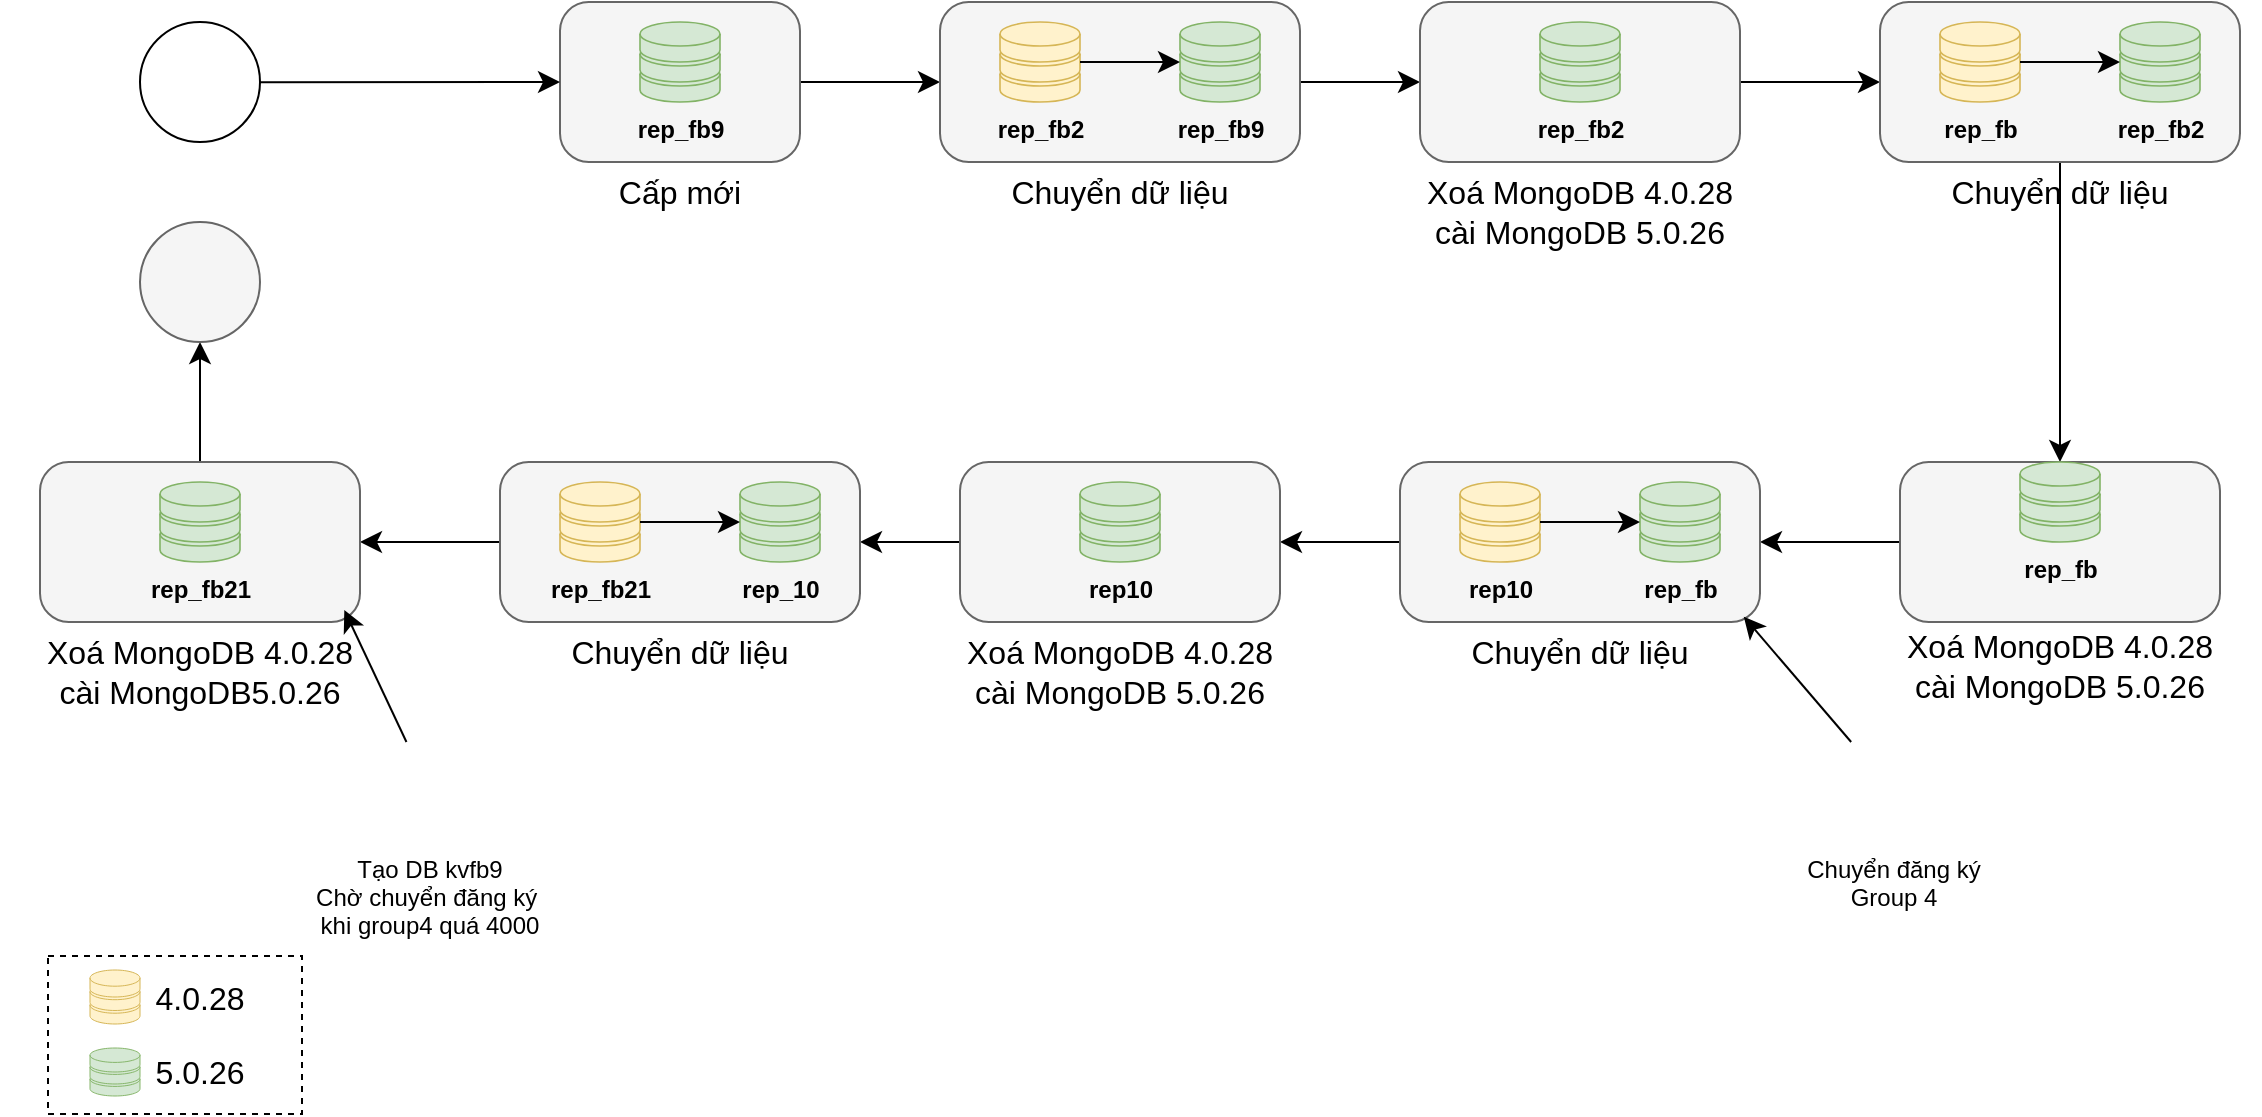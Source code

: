 <mxfile version="24.7.6" pages="2">
  <diagram name="Copy Data Plan" id="ix5Zt33PAQwgsV7Q0Ln3">
    <mxGraphModel dx="3962" dy="2485" grid="0" gridSize="10" guides="1" tooltips="1" connect="1" arrows="1" fold="1" page="1" pageScale="1" pageWidth="1169" pageHeight="827" math="0" shadow="0">
      <root>
        <mxCell id="0" />
        <mxCell id="1" parent="0" />
        <mxCell id="bPqM1AxZNPVaJdWIuvIf-173" value="" style="rounded=0;whiteSpace=wrap;html=1;dashed=1;" parent="1" vertex="1">
          <mxGeometry x="-1726" y="-583" width="127" height="79" as="geometry" />
        </mxCell>
        <mxCell id="bPqM1AxZNPVaJdWIuvIf-102" style="edgeStyle=none;curved=1;rounded=0;orthogonalLoop=1;jettySize=auto;html=1;fontSize=12;startSize=8;endSize=8;" parent="1" source="bPqM1AxZNPVaJdWIuvIf-97" target="bPqM1AxZNPVaJdWIuvIf-99" edge="1">
          <mxGeometry relative="1" as="geometry" />
        </mxCell>
        <mxCell id="bPqM1AxZNPVaJdWIuvIf-97" value="" style="rounded=1;whiteSpace=wrap;html=1;arcSize=18;fillColor=#f5f5f5;fontColor=#333333;strokeColor=#666666;" parent="1" vertex="1">
          <mxGeometry x="-1470" y="-1060" width="120" height="80" as="geometry" />
        </mxCell>
        <mxCell id="bPqM1AxZNPVaJdWIuvIf-91" value="&lt;b&gt;rep_fb9&lt;/b&gt;" style="verticalAlign=top;verticalLabelPosition=bottom;labelPosition=center;align=center;html=1;outlineConnect=0;gradientDirection=north;strokeWidth=2;shape=mxgraph.networks.storage;fillColor=#d5e8d4;strokeColor=#82b366;" parent="1" vertex="1">
          <mxGeometry x="-1430" y="-1050" width="40" height="40" as="geometry" />
        </mxCell>
        <mxCell id="bPqM1AxZNPVaJdWIuvIf-96" value="" style="edgeStyle=none;curved=1;rounded=0;orthogonalLoop=1;jettySize=auto;html=1;fontSize=12;startSize=8;endSize=8;entryX=0;entryY=0.5;entryDx=0;entryDy=0;" parent="1" source="bPqM1AxZNPVaJdWIuvIf-93" target="bPqM1AxZNPVaJdWIuvIf-97" edge="1">
          <mxGeometry relative="1" as="geometry">
            <mxPoint x="-1470" y="-1030" as="targetPoint" />
          </mxGeometry>
        </mxCell>
        <mxCell id="bPqM1AxZNPVaJdWIuvIf-93" value="" style="ellipse;whiteSpace=wrap;html=1;aspect=fixed;" parent="1" vertex="1">
          <mxGeometry x="-1680" y="-1050" width="60" height="60" as="geometry" />
        </mxCell>
        <mxCell id="bPqM1AxZNPVaJdWIuvIf-98" value="Cấp mới" style="text;html=1;align=center;verticalAlign=middle;whiteSpace=wrap;rounded=0;fontSize=16;" parent="1" vertex="1">
          <mxGeometry x="-1450" y="-980" width="80" height="30" as="geometry" />
        </mxCell>
        <mxCell id="bPqM1AxZNPVaJdWIuvIf-107" style="edgeStyle=none;curved=1;rounded=0;orthogonalLoop=1;jettySize=auto;html=1;entryX=0;entryY=0.5;entryDx=0;entryDy=0;fontSize=12;startSize=8;endSize=8;" parent="1" source="bPqM1AxZNPVaJdWIuvIf-99" target="bPqM1AxZNPVaJdWIuvIf-105" edge="1">
          <mxGeometry relative="1" as="geometry" />
        </mxCell>
        <mxCell id="bPqM1AxZNPVaJdWIuvIf-99" value="" style="rounded=1;whiteSpace=wrap;html=1;arcSize=18;fillColor=#f5f5f5;fontColor=#333333;strokeColor=#666666;" parent="1" vertex="1">
          <mxGeometry x="-1280" y="-1060" width="180" height="80" as="geometry" />
        </mxCell>
        <mxCell id="bPqM1AxZNPVaJdWIuvIf-100" value="&lt;b&gt;rep_fb2&lt;/b&gt;" style="verticalAlign=top;verticalLabelPosition=bottom;labelPosition=center;align=center;html=1;outlineConnect=0;gradientDirection=north;strokeWidth=2;shape=mxgraph.networks.storage;fillColor=#fff2cc;strokeColor=#d6b656;" parent="1" vertex="1">
          <mxGeometry x="-1250" y="-1050" width="40" height="40" as="geometry" />
        </mxCell>
        <mxCell id="bPqM1AxZNPVaJdWIuvIf-101" value="Chuyển dữ liệu" style="text;html=1;align=center;verticalAlign=middle;whiteSpace=wrap;rounded=0;fontSize=16;" parent="1" vertex="1">
          <mxGeometry x="-1255" y="-980" width="130" height="30" as="geometry" />
        </mxCell>
        <mxCell id="bPqM1AxZNPVaJdWIuvIf-103" value="&lt;b&gt;rep_fb9&lt;/b&gt;" style="verticalAlign=top;verticalLabelPosition=bottom;labelPosition=center;align=center;html=1;outlineConnect=0;gradientDirection=north;strokeWidth=2;shape=mxgraph.networks.storage;fillColor=#d5e8d4;strokeColor=#82b366;" parent="1" vertex="1">
          <mxGeometry x="-1160" y="-1050" width="40" height="40" as="geometry" />
        </mxCell>
        <mxCell id="bPqM1AxZNPVaJdWIuvIf-104" style="edgeStyle=none;curved=1;rounded=0;orthogonalLoop=1;jettySize=auto;html=1;entryX=0;entryY=0.5;entryDx=0;entryDy=0;entryPerimeter=0;fontSize=12;startSize=8;endSize=8;" parent="1" source="bPqM1AxZNPVaJdWIuvIf-100" target="bPqM1AxZNPVaJdWIuvIf-103" edge="1">
          <mxGeometry relative="1" as="geometry" />
        </mxCell>
        <mxCell id="bPqM1AxZNPVaJdWIuvIf-124" style="edgeStyle=none;curved=1;rounded=0;orthogonalLoop=1;jettySize=auto;html=1;entryX=0;entryY=0.5;entryDx=0;entryDy=0;fontSize=12;startSize=8;endSize=8;" parent="1" source="bPqM1AxZNPVaJdWIuvIf-105" target="bPqM1AxZNPVaJdWIuvIf-119" edge="1">
          <mxGeometry relative="1" as="geometry" />
        </mxCell>
        <mxCell id="bPqM1AxZNPVaJdWIuvIf-105" value="" style="rounded=1;whiteSpace=wrap;html=1;arcSize=18;fillColor=#f5f5f5;fontColor=#333333;strokeColor=#666666;" parent="1" vertex="1">
          <mxGeometry x="-1040" y="-1060" width="160" height="80" as="geometry" />
        </mxCell>
        <mxCell id="bPqM1AxZNPVaJdWIuvIf-106" value="&lt;b&gt;rep_fb2&lt;/b&gt;" style="verticalAlign=top;verticalLabelPosition=bottom;labelPosition=center;align=center;html=1;outlineConnect=0;gradientDirection=north;strokeWidth=2;shape=mxgraph.networks.storage;fillColor=#d5e8d4;strokeColor=#82b366;" parent="1" vertex="1">
          <mxGeometry x="-980" y="-1050" width="40" height="40" as="geometry" />
        </mxCell>
        <mxCell id="bPqM1AxZNPVaJdWIuvIf-108" value="Xoá MongoDB 4.0.28&lt;div&gt;cài MongoDB 5.0.26&lt;/div&gt;" style="text;html=1;align=center;verticalAlign=middle;whiteSpace=wrap;rounded=0;fontSize=16;" parent="1" vertex="1">
          <mxGeometry x="-1060" y="-970" width="200" height="30" as="geometry" />
        </mxCell>
        <mxCell id="bPqM1AxZNPVaJdWIuvIf-128" style="edgeStyle=none;curved=1;rounded=0;orthogonalLoop=1;jettySize=auto;html=1;entryX=0.5;entryY=0;entryDx=0;entryDy=0;fontSize=12;startSize=8;endSize=8;" parent="1" source="bPqM1AxZNPVaJdWIuvIf-119" target="bPqM1AxZNPVaJdWIuvIf-125" edge="1">
          <mxGeometry relative="1" as="geometry" />
        </mxCell>
        <mxCell id="bPqM1AxZNPVaJdWIuvIf-119" value="" style="rounded=1;whiteSpace=wrap;html=1;arcSize=18;fillColor=#f5f5f5;fontColor=#333333;strokeColor=#666666;" parent="1" vertex="1">
          <mxGeometry x="-810" y="-1060" width="180" height="80" as="geometry" />
        </mxCell>
        <mxCell id="bPqM1AxZNPVaJdWIuvIf-120" value="&lt;b&gt;rep_fb&lt;/b&gt;" style="verticalAlign=top;verticalLabelPosition=bottom;labelPosition=center;align=center;html=1;outlineConnect=0;gradientDirection=north;strokeWidth=2;shape=mxgraph.networks.storage;fillColor=#fff2cc;strokeColor=#d6b656;" parent="1" vertex="1">
          <mxGeometry x="-780" y="-1050" width="40" height="40" as="geometry" />
        </mxCell>
        <mxCell id="bPqM1AxZNPVaJdWIuvIf-121" value="Chuyển dữ liệu" style="text;html=1;align=center;verticalAlign=middle;whiteSpace=wrap;rounded=0;fontSize=16;" parent="1" vertex="1">
          <mxGeometry x="-785" y="-980" width="130" height="30" as="geometry" />
        </mxCell>
        <mxCell id="bPqM1AxZNPVaJdWIuvIf-122" value="&lt;b&gt;rep_fb2&lt;/b&gt;" style="verticalAlign=top;verticalLabelPosition=bottom;labelPosition=center;align=center;html=1;outlineConnect=0;gradientDirection=north;strokeWidth=2;shape=mxgraph.networks.storage;fillColor=#d5e8d4;strokeColor=#82b366;" parent="1" vertex="1">
          <mxGeometry x="-690" y="-1050" width="40" height="40" as="geometry" />
        </mxCell>
        <mxCell id="bPqM1AxZNPVaJdWIuvIf-123" style="edgeStyle=none;curved=1;rounded=0;orthogonalLoop=1;jettySize=auto;html=1;entryX=0;entryY=0.5;entryDx=0;entryDy=0;entryPerimeter=0;fontSize=12;startSize=8;endSize=8;" parent="1" source="bPqM1AxZNPVaJdWIuvIf-120" target="bPqM1AxZNPVaJdWIuvIf-122" edge="1">
          <mxGeometry relative="1" as="geometry" />
        </mxCell>
        <mxCell id="bPqM1AxZNPVaJdWIuvIf-144" style="edgeStyle=none;curved=1;rounded=0;orthogonalLoop=1;jettySize=auto;html=1;fontSize=12;startSize=8;endSize=8;" parent="1" source="bPqM1AxZNPVaJdWIuvIf-125" target="bPqM1AxZNPVaJdWIuvIf-139" edge="1">
          <mxGeometry relative="1" as="geometry" />
        </mxCell>
        <mxCell id="bPqM1AxZNPVaJdWIuvIf-125" value="" style="rounded=1;whiteSpace=wrap;html=1;arcSize=18;fillColor=#f5f5f5;fontColor=#333333;strokeColor=#666666;" parent="1" vertex="1">
          <mxGeometry x="-800" y="-830" width="160" height="80" as="geometry" />
        </mxCell>
        <mxCell id="bPqM1AxZNPVaJdWIuvIf-126" value="&lt;b&gt;rep_fb&lt;/b&gt;" style="verticalAlign=top;verticalLabelPosition=bottom;labelPosition=center;align=center;html=1;outlineConnect=0;gradientDirection=north;strokeWidth=2;shape=mxgraph.networks.storage;fillColor=#d5e8d4;strokeColor=#82b366;" parent="1" vertex="1">
          <mxGeometry x="-740" y="-830" width="40" height="40" as="geometry" />
        </mxCell>
        <mxCell id="bPqM1AxZNPVaJdWIuvIf-127" value="Xoá MongoDB 4.0.28&lt;div&gt;cài MongoDB 5.0.26&lt;/div&gt;" style="text;html=1;align=center;verticalAlign=middle;whiteSpace=wrap;rounded=0;fontSize=16;" parent="1" vertex="1">
          <mxGeometry x="-820" y="-743" width="200" height="30" as="geometry" />
        </mxCell>
        <mxCell id="bPqM1AxZNPVaJdWIuvIf-148" style="edgeStyle=none;curved=1;rounded=0;orthogonalLoop=1;jettySize=auto;html=1;entryX=1;entryY=0.5;entryDx=0;entryDy=0;fontSize=12;startSize=8;endSize=8;" parent="1" source="bPqM1AxZNPVaJdWIuvIf-139" target="bPqM1AxZNPVaJdWIuvIf-145" edge="1">
          <mxGeometry relative="1" as="geometry" />
        </mxCell>
        <mxCell id="bPqM1AxZNPVaJdWIuvIf-139" value="" style="rounded=1;whiteSpace=wrap;html=1;arcSize=18;fillColor=#f5f5f5;fontColor=#333333;strokeColor=#666666;" parent="1" vertex="1">
          <mxGeometry x="-1050" y="-830" width="180" height="80" as="geometry" />
        </mxCell>
        <mxCell id="bPqM1AxZNPVaJdWIuvIf-140" value="&lt;b&gt;rep10&lt;/b&gt;" style="verticalAlign=top;verticalLabelPosition=bottom;labelPosition=center;align=center;html=1;outlineConnect=0;gradientDirection=north;strokeWidth=2;shape=mxgraph.networks.storage;fillColor=#fff2cc;strokeColor=#d6b656;" parent="1" vertex="1">
          <mxGeometry x="-1020" y="-820" width="40" height="40" as="geometry" />
        </mxCell>
        <mxCell id="bPqM1AxZNPVaJdWIuvIf-141" value="Chuyển dữ liệu" style="text;html=1;align=center;verticalAlign=middle;whiteSpace=wrap;rounded=0;fontSize=16;" parent="1" vertex="1">
          <mxGeometry x="-1025" y="-750" width="130" height="30" as="geometry" />
        </mxCell>
        <mxCell id="bPqM1AxZNPVaJdWIuvIf-142" value="&lt;b&gt;rep_fb&lt;/b&gt;" style="verticalAlign=top;verticalLabelPosition=bottom;labelPosition=center;align=center;html=1;outlineConnect=0;gradientDirection=north;strokeWidth=2;shape=mxgraph.networks.storage;fillColor=#d5e8d4;strokeColor=#82b366;" parent="1" vertex="1">
          <mxGeometry x="-930" y="-820" width="40" height="40" as="geometry" />
        </mxCell>
        <mxCell id="bPqM1AxZNPVaJdWIuvIf-143" style="edgeStyle=none;curved=1;rounded=0;orthogonalLoop=1;jettySize=auto;html=1;entryX=0;entryY=0.5;entryDx=0;entryDy=0;entryPerimeter=0;fontSize=12;startSize=8;endSize=8;" parent="1" source="bPqM1AxZNPVaJdWIuvIf-140" target="bPqM1AxZNPVaJdWIuvIf-142" edge="1">
          <mxGeometry relative="1" as="geometry" />
        </mxCell>
        <mxCell id="bPqM1AxZNPVaJdWIuvIf-159" style="edgeStyle=none;curved=1;rounded=0;orthogonalLoop=1;jettySize=auto;html=1;entryX=1;entryY=0.5;entryDx=0;entryDy=0;fontSize=12;startSize=8;endSize=8;" parent="1" source="bPqM1AxZNPVaJdWIuvIf-145" target="bPqM1AxZNPVaJdWIuvIf-154" edge="1">
          <mxGeometry relative="1" as="geometry" />
        </mxCell>
        <mxCell id="bPqM1AxZNPVaJdWIuvIf-145" value="" style="rounded=1;whiteSpace=wrap;html=1;arcSize=18;fillColor=#f5f5f5;fontColor=#333333;strokeColor=#666666;" parent="1" vertex="1">
          <mxGeometry x="-1270" y="-830" width="160" height="80" as="geometry" />
        </mxCell>
        <mxCell id="bPqM1AxZNPVaJdWIuvIf-146" value="&lt;b&gt;rep10&lt;/b&gt;" style="verticalAlign=top;verticalLabelPosition=bottom;labelPosition=center;align=center;html=1;outlineConnect=0;gradientDirection=north;strokeWidth=2;shape=mxgraph.networks.storage;fillColor=#d5e8d4;strokeColor=#82b366;" parent="1" vertex="1">
          <mxGeometry x="-1210" y="-820" width="40" height="40" as="geometry" />
        </mxCell>
        <mxCell id="bPqM1AxZNPVaJdWIuvIf-147" value="Xoá MongoDB 4.0.28&lt;div&gt;cài MongoDB 5.0.26&lt;/div&gt;" style="text;html=1;align=center;verticalAlign=middle;whiteSpace=wrap;rounded=0;fontSize=16;" parent="1" vertex="1">
          <mxGeometry x="-1290" y="-740" width="200" height="30" as="geometry" />
        </mxCell>
        <mxCell id="bPqM1AxZNPVaJdWIuvIf-152" value="Chuyển đăng ký&#xa;Group 4" style="shape=image;verticalLabelPosition=bottom;labelBackgroundColor=default;verticalAlign=top;aspect=fixed;imageAspect=0;image=https://png.pngtree.com/png-vector/20230412/ourmid/pngtree-completed-task-line-icon-vector-png-image_6703007.png;" parent="1" vertex="1">
          <mxGeometry x="-828" y="-690" width="50" height="50" as="geometry" />
        </mxCell>
        <mxCell id="bPqM1AxZNPVaJdWIuvIf-153" style="edgeStyle=none;curved=1;rounded=0;orthogonalLoop=1;jettySize=auto;html=1;entryX=0.955;entryY=0.967;entryDx=0;entryDy=0;entryPerimeter=0;fontSize=12;startSize=8;endSize=8;" parent="1" source="bPqM1AxZNPVaJdWIuvIf-152" target="bPqM1AxZNPVaJdWIuvIf-139" edge="1">
          <mxGeometry relative="1" as="geometry" />
        </mxCell>
        <mxCell id="bPqM1AxZNPVaJdWIuvIf-163" style="edgeStyle=none;curved=1;rounded=0;orthogonalLoop=1;jettySize=auto;html=1;entryX=1;entryY=0.5;entryDx=0;entryDy=0;fontSize=12;startSize=8;endSize=8;" parent="1" source="bPqM1AxZNPVaJdWIuvIf-154" target="bPqM1AxZNPVaJdWIuvIf-160" edge="1">
          <mxGeometry relative="1" as="geometry" />
        </mxCell>
        <mxCell id="bPqM1AxZNPVaJdWIuvIf-154" value="" style="rounded=1;whiteSpace=wrap;html=1;arcSize=18;fillColor=#f5f5f5;fontColor=#333333;strokeColor=#666666;" parent="1" vertex="1">
          <mxGeometry x="-1500" y="-830" width="180" height="80" as="geometry" />
        </mxCell>
        <mxCell id="bPqM1AxZNPVaJdWIuvIf-155" value="&lt;b&gt;rep_fb21&lt;/b&gt;" style="verticalAlign=top;verticalLabelPosition=bottom;labelPosition=center;align=center;html=1;outlineConnect=0;gradientDirection=north;strokeWidth=2;shape=mxgraph.networks.storage;fillColor=#fff2cc;strokeColor=#d6b656;" parent="1" vertex="1">
          <mxGeometry x="-1470" y="-820" width="40" height="40" as="geometry" />
        </mxCell>
        <mxCell id="bPqM1AxZNPVaJdWIuvIf-156" value="Chuyển dữ liệu" style="text;html=1;align=center;verticalAlign=middle;whiteSpace=wrap;rounded=0;fontSize=16;" parent="1" vertex="1">
          <mxGeometry x="-1475" y="-750" width="130" height="30" as="geometry" />
        </mxCell>
        <mxCell id="bPqM1AxZNPVaJdWIuvIf-157" value="&lt;b&gt;rep_10&lt;/b&gt;" style="verticalAlign=top;verticalLabelPosition=bottom;labelPosition=center;align=center;html=1;outlineConnect=0;gradientDirection=north;strokeWidth=2;shape=mxgraph.networks.storage;fillColor=#d5e8d4;strokeColor=#82b366;" parent="1" vertex="1">
          <mxGeometry x="-1380" y="-820" width="40" height="40" as="geometry" />
        </mxCell>
        <mxCell id="bPqM1AxZNPVaJdWIuvIf-158" style="edgeStyle=none;curved=1;rounded=0;orthogonalLoop=1;jettySize=auto;html=1;entryX=0;entryY=0.5;entryDx=0;entryDy=0;entryPerimeter=0;fontSize=12;startSize=8;endSize=8;" parent="1" source="bPqM1AxZNPVaJdWIuvIf-155" target="bPqM1AxZNPVaJdWIuvIf-157" edge="1">
          <mxGeometry relative="1" as="geometry" />
        </mxCell>
        <mxCell id="bPqM1AxZNPVaJdWIuvIf-166" style="edgeStyle=none;curved=1;rounded=0;orthogonalLoop=1;jettySize=auto;html=1;fontSize=12;startSize=8;endSize=8;" parent="1" source="bPqM1AxZNPVaJdWIuvIf-160" target="bPqM1AxZNPVaJdWIuvIf-165" edge="1">
          <mxGeometry relative="1" as="geometry" />
        </mxCell>
        <mxCell id="bPqM1AxZNPVaJdWIuvIf-160" value="" style="rounded=1;whiteSpace=wrap;html=1;arcSize=18;fillColor=#f5f5f5;fontColor=#333333;strokeColor=#666666;" parent="1" vertex="1">
          <mxGeometry x="-1730" y="-830" width="160" height="80" as="geometry" />
        </mxCell>
        <mxCell id="bPqM1AxZNPVaJdWIuvIf-161" value="&lt;b&gt;rep_fb21&lt;/b&gt;" style="verticalAlign=top;verticalLabelPosition=bottom;labelPosition=center;align=center;html=1;outlineConnect=0;gradientDirection=north;strokeWidth=2;shape=mxgraph.networks.storage;fillColor=#d5e8d4;strokeColor=#82b366;" parent="1" vertex="1">
          <mxGeometry x="-1670" y="-820" width="40" height="40" as="geometry" />
        </mxCell>
        <mxCell id="bPqM1AxZNPVaJdWIuvIf-162" value="Xoá MongoDB 4.0.28&lt;div&gt;cài MongoDB5.0.26&lt;/div&gt;" style="text;html=1;align=center;verticalAlign=middle;whiteSpace=wrap;rounded=0;fontSize=16;" parent="1" vertex="1">
          <mxGeometry x="-1750" y="-740" width="200" height="30" as="geometry" />
        </mxCell>
        <mxCell id="bPqM1AxZNPVaJdWIuvIf-165" value="" style="ellipse;whiteSpace=wrap;html=1;aspect=fixed;fillColor=#f5f5f5;fontColor=#333333;strokeColor=#666666;" parent="1" vertex="1">
          <mxGeometry x="-1680" y="-950" width="60" height="60" as="geometry" />
        </mxCell>
        <mxCell id="bPqM1AxZNPVaJdWIuvIf-168" value="Tạo DB kvfb9&#xa;Chờ chuyển đăng ký &#xa;khi group4 quá 4000" style="shape=image;verticalLabelPosition=bottom;labelBackgroundColor=default;verticalAlign=top;aspect=fixed;imageAspect=0;image=https://png.pngtree.com/png-vector/20230412/ourmid/pngtree-completed-task-line-icon-vector-png-image_6703007.png;" parent="1" vertex="1">
          <mxGeometry x="-1560" y="-690" width="50" height="50" as="geometry" />
        </mxCell>
        <mxCell id="bPqM1AxZNPVaJdWIuvIf-169" style="edgeStyle=none;curved=1;rounded=0;orthogonalLoop=1;jettySize=auto;html=1;entryX=0.951;entryY=0.925;entryDx=0;entryDy=0;entryPerimeter=0;fontSize=12;startSize=8;endSize=8;" parent="1" source="bPqM1AxZNPVaJdWIuvIf-168" target="bPqM1AxZNPVaJdWIuvIf-160" edge="1">
          <mxGeometry relative="1" as="geometry" />
        </mxCell>
        <mxCell id="bPqM1AxZNPVaJdWIuvIf-170" value="" style="verticalAlign=top;verticalLabelPosition=bottom;labelPosition=center;align=center;html=1;outlineConnect=0;gradientDirection=north;strokeWidth=2;shape=mxgraph.networks.storage;fillColor=#d5e8d4;strokeColor=#82b366;" parent="1" vertex="1">
          <mxGeometry x="-1705" y="-537" width="25" height="24" as="geometry" />
        </mxCell>
        <mxCell id="bPqM1AxZNPVaJdWIuvIf-171" value="" style="verticalAlign=top;verticalLabelPosition=bottom;labelPosition=center;align=center;html=1;outlineConnect=0;gradientDirection=north;strokeWidth=2;shape=mxgraph.networks.storage;fillColor=#fff2cc;strokeColor=#d6b656;" parent="1" vertex="1">
          <mxGeometry x="-1705" y="-576" width="25" height="27" as="geometry" />
        </mxCell>
        <mxCell id="bPqM1AxZNPVaJdWIuvIf-174" value="4.0.28" style="text;html=1;align=center;verticalAlign=middle;whiteSpace=wrap;rounded=0;fontSize=16;" parent="1" vertex="1">
          <mxGeometry x="-1680" y="-577.5" width="60" height="30" as="geometry" />
        </mxCell>
        <mxCell id="bPqM1AxZNPVaJdWIuvIf-175" value="5.0.26" style="text;html=1;align=center;verticalAlign=middle;whiteSpace=wrap;rounded=0;fontSize=16;" parent="1" vertex="1">
          <mxGeometry x="-1680" y="-540" width="60" height="30" as="geometry" />
        </mxCell>
      </root>
    </mxGraphModel>
  </diagram>
  <diagram id="p7tplYjI1xa2lFtp2ZhB" name="Copy Data Flow">
    <mxGraphModel dx="3541" dy="3097" grid="1" gridSize="10" guides="1" tooltips="1" connect="1" arrows="1" fold="1" page="1" pageScale="1" pageWidth="1169" pageHeight="827" math="0" shadow="0">
      <root>
        <mxCell id="0" />
        <mxCell id="1" parent="0" />
        <mxCell id="cVPNAnJw2LZi9rcYpagc-8" value="1" style="edgeStyle=none;curved=1;rounded=0;orthogonalLoop=1;jettySize=auto;html=1;fontSize=12;startSize=8;endSize=8;" edge="1" parent="1" source="cVPNAnJw2LZi9rcYpagc-1" target="cVPNAnJw2LZi9rcYpagc-3">
          <mxGeometry relative="1" as="geometry" />
        </mxCell>
        <mxCell id="cVPNAnJw2LZi9rcYpagc-1" value="kvfb_master" style="verticalAlign=top;verticalLabelPosition=bottom;labelPosition=center;align=center;html=1;outlineConnect=0;gradientDirection=north;strokeWidth=2;shape=mxgraph.networks.storage;fillColor=#d5e8d4;strokeColor=#82b366;" vertex="1" parent="1">
          <mxGeometry x="-2234" y="-1562" width="40" height="40" as="geometry" />
        </mxCell>
        <mxCell id="cVPNAnJw2LZi9rcYpagc-15" style="edgeStyle=none;curved=1;rounded=0;orthogonalLoop=1;jettySize=auto;html=1;fontSize=12;startSize=8;endSize=8;" edge="1" parent="1" source="cVPNAnJw2LZi9rcYpagc-2" target="cVPNAnJw2LZi9rcYpagc-11">
          <mxGeometry relative="1" as="geometry" />
        </mxCell>
        <mxCell id="cVPNAnJw2LZi9rcYpagc-22" value="5" style="edgeLabel;html=1;align=center;verticalAlign=middle;resizable=0;points=[];fontSize=12;" vertex="1" connectable="0" parent="cVPNAnJw2LZi9rcYpagc-15">
          <mxGeometry x="-0.077" y="1" relative="1" as="geometry">
            <mxPoint as="offset" />
          </mxGeometry>
        </mxCell>
        <mxCell id="cVPNAnJw2LZi9rcYpagc-2" value="rep_fb2" style="verticalAlign=top;verticalLabelPosition=bottom;labelPosition=center;align=center;html=1;outlineConnect=0;gradientDirection=north;strokeWidth=2;shape=mxgraph.networks.storage;fillColor=#fff2cc;strokeColor=#d6b656;" vertex="1" parent="1">
          <mxGeometry x="-1753" y="-1538.9" width="40" height="40" as="geometry" />
        </mxCell>
        <mxCell id="cVPNAnJw2LZi9rcYpagc-9" style="edgeStyle=none;curved=1;rounded=0;orthogonalLoop=1;jettySize=auto;html=1;entryX=0;entryY=0.5;entryDx=0;entryDy=0;fontSize=12;startSize=8;endSize=8;" edge="1" parent="1" source="cVPNAnJw2LZi9rcYpagc-3" target="cVPNAnJw2LZi9rcYpagc-5">
          <mxGeometry relative="1" as="geometry" />
        </mxCell>
        <mxCell id="cVPNAnJw2LZi9rcYpagc-19" value="2" style="edgeLabel;html=1;align=center;verticalAlign=middle;resizable=0;points=[];fontSize=12;" vertex="1" connectable="0" parent="cVPNAnJw2LZi9rcYpagc-9">
          <mxGeometry x="0.051" relative="1" as="geometry">
            <mxPoint as="offset" />
          </mxGeometry>
        </mxCell>
        <mxCell id="cVPNAnJw2LZi9rcYpagc-3" value="Kafka Connect Sink" style="shape=image;verticalLabelPosition=bottom;labelBackgroundColor=default;verticalAlign=top;aspect=fixed;imageAspect=0;image=https://www.freeiconspng.com/uploads/services-icon-2.png;imageBackground=default;" vertex="1" parent="1">
          <mxGeometry x="-2242.55" y="-1382" width="57.1" height="57.1" as="geometry" />
        </mxCell>
        <mxCell id="cVPNAnJw2LZi9rcYpagc-10" style="edgeStyle=none;curved=1;rounded=0;orthogonalLoop=1;jettySize=auto;html=1;fontSize=12;startSize=8;endSize=8;" edge="1" parent="1" source="cVPNAnJw2LZi9rcYpagc-5" target="cVPNAnJw2LZi9rcYpagc-6">
          <mxGeometry relative="1" as="geometry" />
        </mxCell>
        <mxCell id="cVPNAnJw2LZi9rcYpagc-20" value="3" style="edgeLabel;html=1;align=center;verticalAlign=middle;resizable=0;points=[];fontSize=12;" vertex="1" connectable="0" parent="cVPNAnJw2LZi9rcYpagc-10">
          <mxGeometry x="-0.023" y="-1" relative="1" as="geometry">
            <mxPoint as="offset" />
          </mxGeometry>
        </mxCell>
        <mxCell id="cVPNAnJw2LZi9rcYpagc-5" value="Kafka Cluster" style="shape=image;verticalLabelPosition=bottom;labelBackgroundColor=default;verticalAlign=top;aspect=fixed;imageAspect=0;image=https://www.svgrepo.com/show/486274/data-accesskafka-cluster.svg;" vertex="1" parent="1">
          <mxGeometry x="-2079.85" y="-1377.95" width="49" height="49" as="geometry" />
        </mxCell>
        <mxCell id="cVPNAnJw2LZi9rcYpagc-13" style="edgeStyle=none;curved=1;rounded=0;orthogonalLoop=1;jettySize=auto;html=1;fontSize=12;startSize=8;endSize=8;" edge="1" parent="1" source="cVPNAnJw2LZi9rcYpagc-6" target="cVPNAnJw2LZi9rcYpagc-11">
          <mxGeometry relative="1" as="geometry" />
        </mxCell>
        <mxCell id="cVPNAnJw2LZi9rcYpagc-21" value="4" style="edgeLabel;html=1;align=center;verticalAlign=middle;resizable=0;points=[];fontSize=12;" vertex="1" connectable="0" parent="cVPNAnJw2LZi9rcYpagc-13">
          <mxGeometry x="-0.046" y="-1" relative="1" as="geometry">
            <mxPoint as="offset" />
          </mxGeometry>
        </mxCell>
        <mxCell id="cVPNAnJw2LZi9rcYpagc-18" style="edgeStyle=none;curved=0;rounded=0;orthogonalLoop=1;jettySize=auto;html=1;entryX=0;entryY=0.5;entryDx=0;entryDy=0;fontSize=12;startSize=8;endSize=8;" edge="1" parent="1" source="cVPNAnJw2LZi9rcYpagc-6" target="cVPNAnJw2LZi9rcYpagc-12">
          <mxGeometry relative="1" as="geometry">
            <Array as="points">
              <mxPoint x="-2054" y="-1643" />
            </Array>
          </mxGeometry>
        </mxCell>
        <mxCell id="cVPNAnJw2LZi9rcYpagc-24" value="7" style="edgeLabel;html=1;align=center;verticalAlign=middle;resizable=0;points=[];fontSize=12;" vertex="1" connectable="0" parent="cVPNAnJw2LZi9rcYpagc-18">
          <mxGeometry x="-0.542" relative="1" as="geometry">
            <mxPoint as="offset" />
          </mxGeometry>
        </mxCell>
        <mxCell id="cVPNAnJw2LZi9rcYpagc-6" value="App" style="shape=image;verticalLabelPosition=bottom;labelBackgroundColor=default;verticalAlign=top;aspect=fixed;imageAspect=0;image=https://static-00.iconduck.com/assets.00/node-js-icon-1817x2048-g8tzf91e.png;" vertex="1" parent="1">
          <mxGeometry x="-2077" y="-1544.9" width="46.15" height="52" as="geometry" />
        </mxCell>
        <mxCell id="cVPNAnJw2LZi9rcYpagc-7" value="rep_5.0" style="verticalAlign=top;verticalLabelPosition=bottom;labelPosition=center;align=center;html=1;outlineConnect=0;gradientDirection=north;strokeWidth=2;shape=mxgraph.networks.storage;fillColor=#d5e8d4;strokeColor=#82b366;" vertex="1" parent="1">
          <mxGeometry x="-1754" y="-1663" width="40" height="40" as="geometry" />
        </mxCell>
        <mxCell id="cVPNAnJw2LZi9rcYpagc-16" style="edgeStyle=none;curved=0;rounded=0;orthogonalLoop=1;jettySize=auto;html=1;entryX=1;entryY=0.5;entryDx=0;entryDy=0;fontSize=12;startSize=8;endSize=8;" edge="1" parent="1" source="cVPNAnJw2LZi9rcYpagc-11" target="cVPNAnJw2LZi9rcYpagc-5">
          <mxGeometry relative="1" as="geometry">
            <Array as="points">
              <mxPoint x="-1881" y="-1353" />
            </Array>
          </mxGeometry>
        </mxCell>
        <mxCell id="cVPNAnJw2LZi9rcYpagc-23" value="5" style="edgeLabel;html=1;align=center;verticalAlign=middle;resizable=0;points=[];fontSize=12;" vertex="1" connectable="0" parent="cVPNAnJw2LZi9rcYpagc-16">
          <mxGeometry x="-0.517" y="1" relative="1" as="geometry">
            <mxPoint as="offset" />
          </mxGeometry>
        </mxCell>
        <mxCell id="cVPNAnJw2LZi9rcYpagc-11" value="Kafka Connect Sink" style="shape=image;verticalLabelPosition=bottom;labelBackgroundColor=default;verticalAlign=top;aspect=fixed;imageAspect=0;image=https://www.freeiconspng.com/uploads/services-icon-2.png;" vertex="1" parent="1">
          <mxGeometry x="-1909.48" y="-1550" width="57.1" height="57.1" as="geometry" />
        </mxCell>
        <mxCell id="cVPNAnJw2LZi9rcYpagc-12" value="Kafka Connect Source" style="shape=image;verticalLabelPosition=bottom;labelBackgroundColor=default;verticalAlign=top;aspect=fixed;imageAspect=0;image=https://www.freeiconspng.com/uploads/services-icon-2.png;" vertex="1" parent="1">
          <mxGeometry x="-1907.93" y="-1670" width="54" height="54" as="geometry" />
        </mxCell>
        <mxCell id="cVPNAnJw2LZi9rcYpagc-17" style="edgeStyle=none;curved=1;rounded=0;orthogonalLoop=1;jettySize=auto;html=1;entryX=0;entryY=0.5;entryDx=0;entryDy=0;entryPerimeter=0;fontSize=12;startSize=8;endSize=8;" edge="1" parent="1" source="cVPNAnJw2LZi9rcYpagc-12" target="cVPNAnJw2LZi9rcYpagc-7">
          <mxGeometry relative="1" as="geometry" />
        </mxCell>
        <mxCell id="cVPNAnJw2LZi9rcYpagc-25" value="8" style="edgeLabel;html=1;align=center;verticalAlign=middle;resizable=0;points=[];fontSize=12;" vertex="1" connectable="0" parent="cVPNAnJw2LZi9rcYpagc-17">
          <mxGeometry x="-0.031" relative="1" as="geometry">
            <mxPoint as="offset" />
          </mxGeometry>
        </mxCell>
      </root>
    </mxGraphModel>
  </diagram>
</mxfile>
